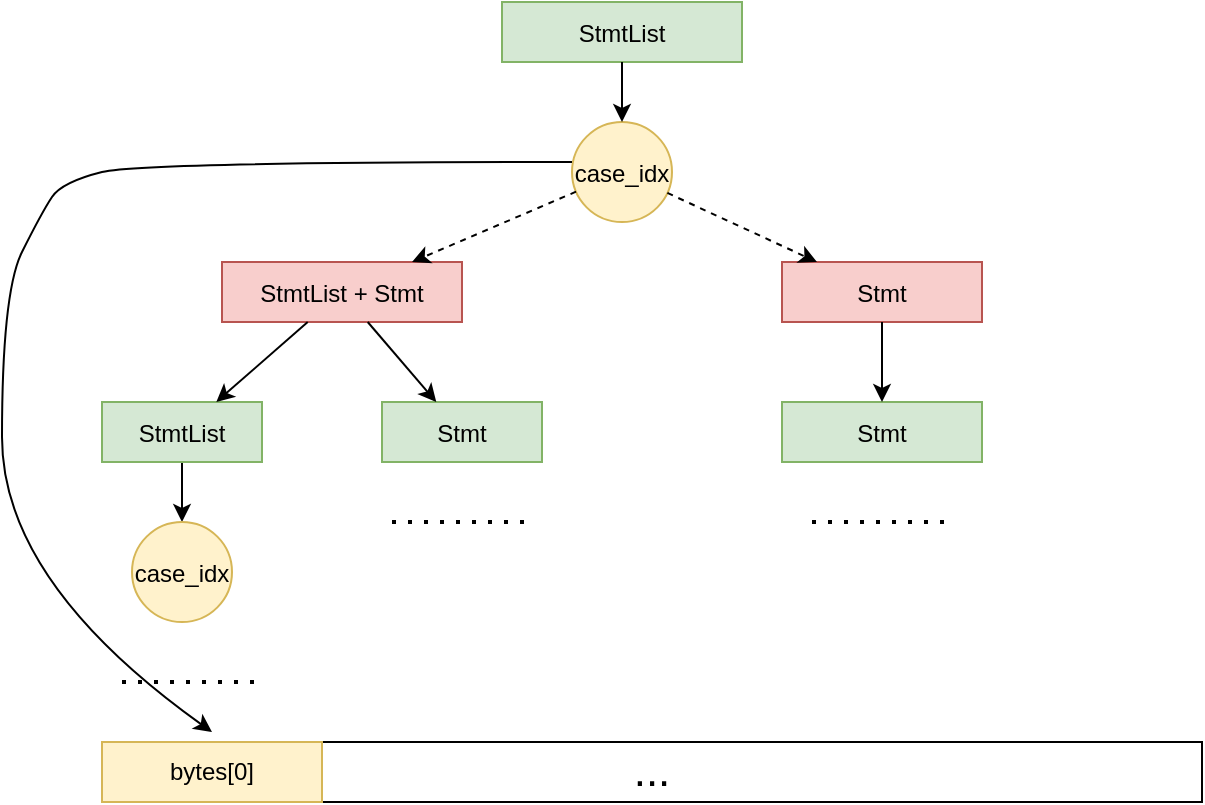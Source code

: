 <mxfile version="26.1.0">
  <diagram name="AST树示例" id="ELo0bsy4pIfNy_zSFlHs">
    <mxGraphModel dx="2066" dy="1107" grid="1" gridSize="10" guides="1" tooltips="1" connect="1" arrows="1" fold="1" page="1" pageScale="1" pageWidth="827" pageHeight="1169" math="0" shadow="0">
      <root>
        <mxCell id="0" />
        <mxCell id="1" parent="0" />
        <mxCell id="eCpK0iHq1OAFsNPNsnKg-70" value="StmtList" style="fillColor=#d5e8d4;strokeColor=#82b366;" vertex="1" parent="1">
          <mxGeometry x="320" y="20" width="120" height="30" as="geometry" />
        </mxCell>
        <mxCell id="eCpK0iHq1OAFsNPNsnKg-71" value="case_idx" style="ellipse;shape=ellipse;fillColor=#fff2cc;strokeColor=#d6b656;" vertex="1" parent="1">
          <mxGeometry x="355" y="80" width="50" height="50" as="geometry" />
        </mxCell>
        <mxCell id="eCpK0iHq1OAFsNPNsnKg-72" value="StmtList + Stmt" style="fillColor=#f8cecc;strokeColor=#b85450;" vertex="1" parent="1">
          <mxGeometry x="180" y="150" width="120" height="30" as="geometry" />
        </mxCell>
        <mxCell id="eCpK0iHq1OAFsNPNsnKg-73" value="Stmt" style="fillColor=#f8cecc;strokeColor=#b85450;" vertex="1" parent="1">
          <mxGeometry x="460" y="150" width="100" height="30" as="geometry" />
        </mxCell>
        <mxCell id="eCpK0iHq1OAFsNPNsnKg-86" style="edgeStyle=orthogonalEdgeStyle;rounded=0;orthogonalLoop=1;jettySize=auto;html=1;exitX=0.5;exitY=1;exitDx=0;exitDy=0;" edge="1" parent="1" source="eCpK0iHq1OAFsNPNsnKg-74">
          <mxGeometry relative="1" as="geometry">
            <mxPoint x="160" y="280" as="targetPoint" />
          </mxGeometry>
        </mxCell>
        <mxCell id="eCpK0iHq1OAFsNPNsnKg-74" value="StmtList" style="fillColor=#d5e8d4;strokeColor=#82b366;" vertex="1" parent="1">
          <mxGeometry x="120" y="220" width="80" height="30" as="geometry" />
        </mxCell>
        <mxCell id="eCpK0iHq1OAFsNPNsnKg-75" value="Stmt" style="fillColor=#d5e8d4;strokeColor=#82b366;" vertex="1" parent="1">
          <mxGeometry x="260" y="220" width="80" height="30" as="geometry" />
        </mxCell>
        <mxCell id="eCpK0iHq1OAFsNPNsnKg-76" value="Stmt" style="fillColor=#d5e8d4;strokeColor=#82b366;" vertex="1" parent="1">
          <mxGeometry x="460" y="220" width="100" height="30" as="geometry" />
        </mxCell>
        <mxCell id="eCpK0iHq1OAFsNPNsnKg-77" edge="1" parent="1" source="eCpK0iHq1OAFsNPNsnKg-70" target="eCpK0iHq1OAFsNPNsnKg-71">
          <mxGeometry relative="1" as="geometry" />
        </mxCell>
        <mxCell id="eCpK0iHq1OAFsNPNsnKg-78" style="dashed=1;" edge="1" parent="1" source="eCpK0iHq1OAFsNPNsnKg-71" target="eCpK0iHq1OAFsNPNsnKg-72">
          <mxGeometry relative="1" as="geometry" />
        </mxCell>
        <mxCell id="eCpK0iHq1OAFsNPNsnKg-79" style="dashed=1;" edge="1" parent="1" source="eCpK0iHq1OAFsNPNsnKg-71" target="eCpK0iHq1OAFsNPNsnKg-73">
          <mxGeometry relative="1" as="geometry" />
        </mxCell>
        <mxCell id="eCpK0iHq1OAFsNPNsnKg-80" edge="1" parent="1" source="eCpK0iHq1OAFsNPNsnKg-72" target="eCpK0iHq1OAFsNPNsnKg-74">
          <mxGeometry relative="1" as="geometry" />
        </mxCell>
        <mxCell id="eCpK0iHq1OAFsNPNsnKg-81" edge="1" parent="1" source="eCpK0iHq1OAFsNPNsnKg-72" target="eCpK0iHq1OAFsNPNsnKg-75">
          <mxGeometry relative="1" as="geometry" />
        </mxCell>
        <mxCell id="eCpK0iHq1OAFsNPNsnKg-82" edge="1" parent="1" source="eCpK0iHq1OAFsNPNsnKg-73" target="eCpK0iHq1OAFsNPNsnKg-76">
          <mxGeometry relative="1" as="geometry" />
        </mxCell>
        <mxCell id="eCpK0iHq1OAFsNPNsnKg-87" value="case_idx" style="ellipse;shape=ellipse;fillColor=#fff2cc;strokeColor=#d6b656;" vertex="1" parent="1">
          <mxGeometry x="135" y="280" width="50" height="50" as="geometry" />
        </mxCell>
        <mxCell id="eCpK0iHq1OAFsNPNsnKg-96" value="" style="endArrow=none;dashed=1;html=1;dashPattern=1 3;strokeWidth=2;rounded=0;" edge="1" parent="1">
          <mxGeometry width="50" height="50" relative="1" as="geometry">
            <mxPoint x="130" y="360" as="sourcePoint" />
            <mxPoint x="200" y="360" as="targetPoint" />
          </mxGeometry>
        </mxCell>
        <mxCell id="eCpK0iHq1OAFsNPNsnKg-100" value="" style="endArrow=none;dashed=1;html=1;dashPattern=1 3;strokeWidth=2;rounded=0;" edge="1" parent="1">
          <mxGeometry width="50" height="50" relative="1" as="geometry">
            <mxPoint x="265" y="280" as="sourcePoint" />
            <mxPoint x="335" y="280" as="targetPoint" />
          </mxGeometry>
        </mxCell>
        <mxCell id="eCpK0iHq1OAFsNPNsnKg-101" value="" style="endArrow=none;dashed=1;html=1;dashPattern=1 3;strokeWidth=2;rounded=0;" edge="1" parent="1">
          <mxGeometry width="50" height="50" relative="1" as="geometry">
            <mxPoint x="475" y="280" as="sourcePoint" />
            <mxPoint x="545" y="280" as="targetPoint" />
          </mxGeometry>
        </mxCell>
        <mxCell id="eCpK0iHq1OAFsNPNsnKg-102" value="&lt;font style=&quot;font-size: 22px;&quot;&gt;...&lt;/font&gt;" style="rounded=0;whiteSpace=wrap;html=1;" vertex="1" parent="1">
          <mxGeometry x="120" y="390" width="550" height="30" as="geometry" />
        </mxCell>
        <mxCell id="eCpK0iHq1OAFsNPNsnKg-108" value="bytes[0]" style="rounded=0;whiteSpace=wrap;html=1;fillColor=#fff2cc;strokeColor=#d6b656;" vertex="1" parent="1">
          <mxGeometry x="120" y="390" width="110" height="30" as="geometry" />
        </mxCell>
        <mxCell id="eCpK0iHq1OAFsNPNsnKg-110" value="" style="curved=1;endArrow=classic;html=1;rounded=0;exitX=0;exitY=0.5;exitDx=0;exitDy=0;entryX=0.5;entryY=0;entryDx=0;entryDy=0;" edge="1" parent="1">
          <mxGeometry width="50" height="50" relative="1" as="geometry">
            <mxPoint x="355" y="100" as="sourcePoint" />
            <mxPoint x="175" y="385" as="targetPoint" />
            <Array as="points">
              <mxPoint x="140" y="100" />
              <mxPoint x="100" y="110" />
              <mxPoint x="90" y="125" />
              <mxPoint x="70" y="165" />
              <mxPoint x="70" y="310" />
            </Array>
          </mxGeometry>
        </mxCell>
      </root>
    </mxGraphModel>
  </diagram>
</mxfile>
